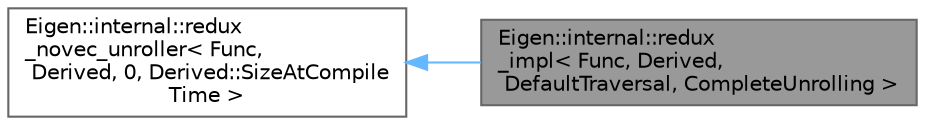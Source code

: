 digraph "Eigen::internal::redux_impl&lt; Func, Derived, DefaultTraversal, CompleteUnrolling &gt;"
{
 // LATEX_PDF_SIZE
  bgcolor="transparent";
  edge [fontname=Helvetica,fontsize=10,labelfontname=Helvetica,labelfontsize=10];
  node [fontname=Helvetica,fontsize=10,shape=box,height=0.2,width=0.4];
  rankdir="LR";
  Node1 [id="Node000001",label="Eigen::internal::redux\l_impl\< Func, Derived,\l DefaultTraversal, CompleteUnrolling \>",height=0.2,width=0.4,color="gray40", fillcolor="grey60", style="filled", fontcolor="black",tooltip=" "];
  Node2 -> Node1 [id="edge1_Node000001_Node000002",dir="back",color="steelblue1",style="solid",tooltip=" "];
  Node2 [id="Node000002",label="Eigen::internal::redux\l_novec_unroller\< Func,\l Derived, 0, Derived::SizeAtCompile\lTime \>",height=0.2,width=0.4,color="gray40", fillcolor="white", style="filled",URL="$struct_eigen_1_1internal_1_1redux__novec__unroller.html",tooltip=" "];
}
